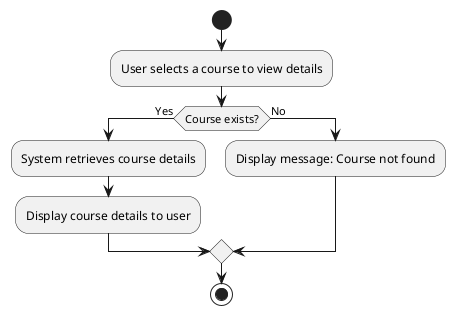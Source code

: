 @startuml
start
:User selects a course to view details;
if (Course exists?) then (Yes)
  :System retrieves course details;
  :Display course details to user;
else (No)
  :Display message: Course not found;
endif
stop
@enduml
